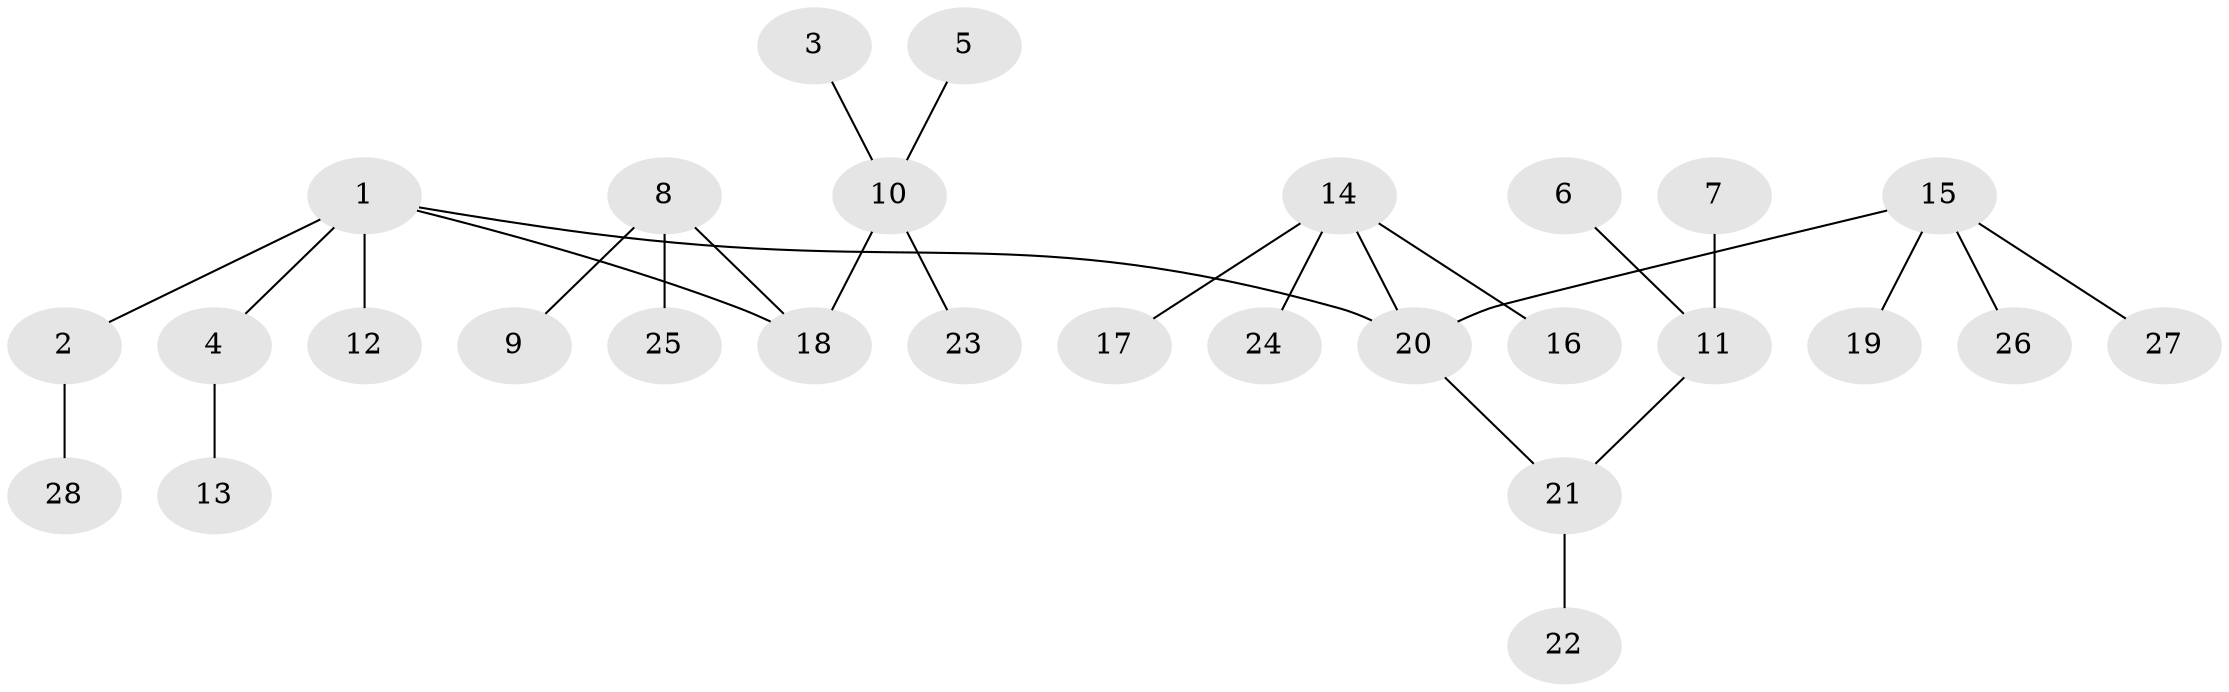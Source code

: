 // original degree distribution, {5: 0.05357142857142857, 3: 0.10714285714285714, 6: 0.017857142857142856, 2: 0.23214285714285715, 4: 0.07142857142857142, 1: 0.5178571428571429}
// Generated by graph-tools (version 1.1) at 2025/48/03/06/25 01:48:57]
// undirected, 28 vertices, 27 edges
graph export_dot {
graph [start="1"]
  node [color=gray90,style=filled];
  1;
  2;
  3;
  4;
  5;
  6;
  7;
  8;
  9;
  10;
  11;
  12;
  13;
  14;
  15;
  16;
  17;
  18;
  19;
  20;
  21;
  22;
  23;
  24;
  25;
  26;
  27;
  28;
  1 -- 2 [weight=1.0];
  1 -- 4 [weight=1.0];
  1 -- 12 [weight=1.0];
  1 -- 18 [weight=1.0];
  1 -- 20 [weight=1.0];
  2 -- 28 [weight=1.0];
  3 -- 10 [weight=1.0];
  4 -- 13 [weight=1.0];
  5 -- 10 [weight=1.0];
  6 -- 11 [weight=1.0];
  7 -- 11 [weight=1.0];
  8 -- 9 [weight=1.0];
  8 -- 18 [weight=1.0];
  8 -- 25 [weight=1.0];
  10 -- 18 [weight=1.0];
  10 -- 23 [weight=1.0];
  11 -- 21 [weight=1.0];
  14 -- 16 [weight=1.0];
  14 -- 17 [weight=1.0];
  14 -- 20 [weight=1.0];
  14 -- 24 [weight=1.0];
  15 -- 19 [weight=1.0];
  15 -- 20 [weight=1.0];
  15 -- 26 [weight=1.0];
  15 -- 27 [weight=1.0];
  20 -- 21 [weight=1.0];
  21 -- 22 [weight=1.0];
}
